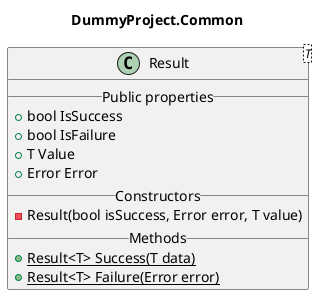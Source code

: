 @startuml
title DummyProject.Common
class Result<T> {
    __ Public properties __
    +bool IsSuccess
    +bool IsFailure
    +T Value
    +Error Error
    __ Constructors __
    -Result(bool isSuccess, Error error, T value)
    __ Methods __
    +{static}Result<T> Success(T data)
    +{static}Result<T> Failure(Error error)
}
@enduml
